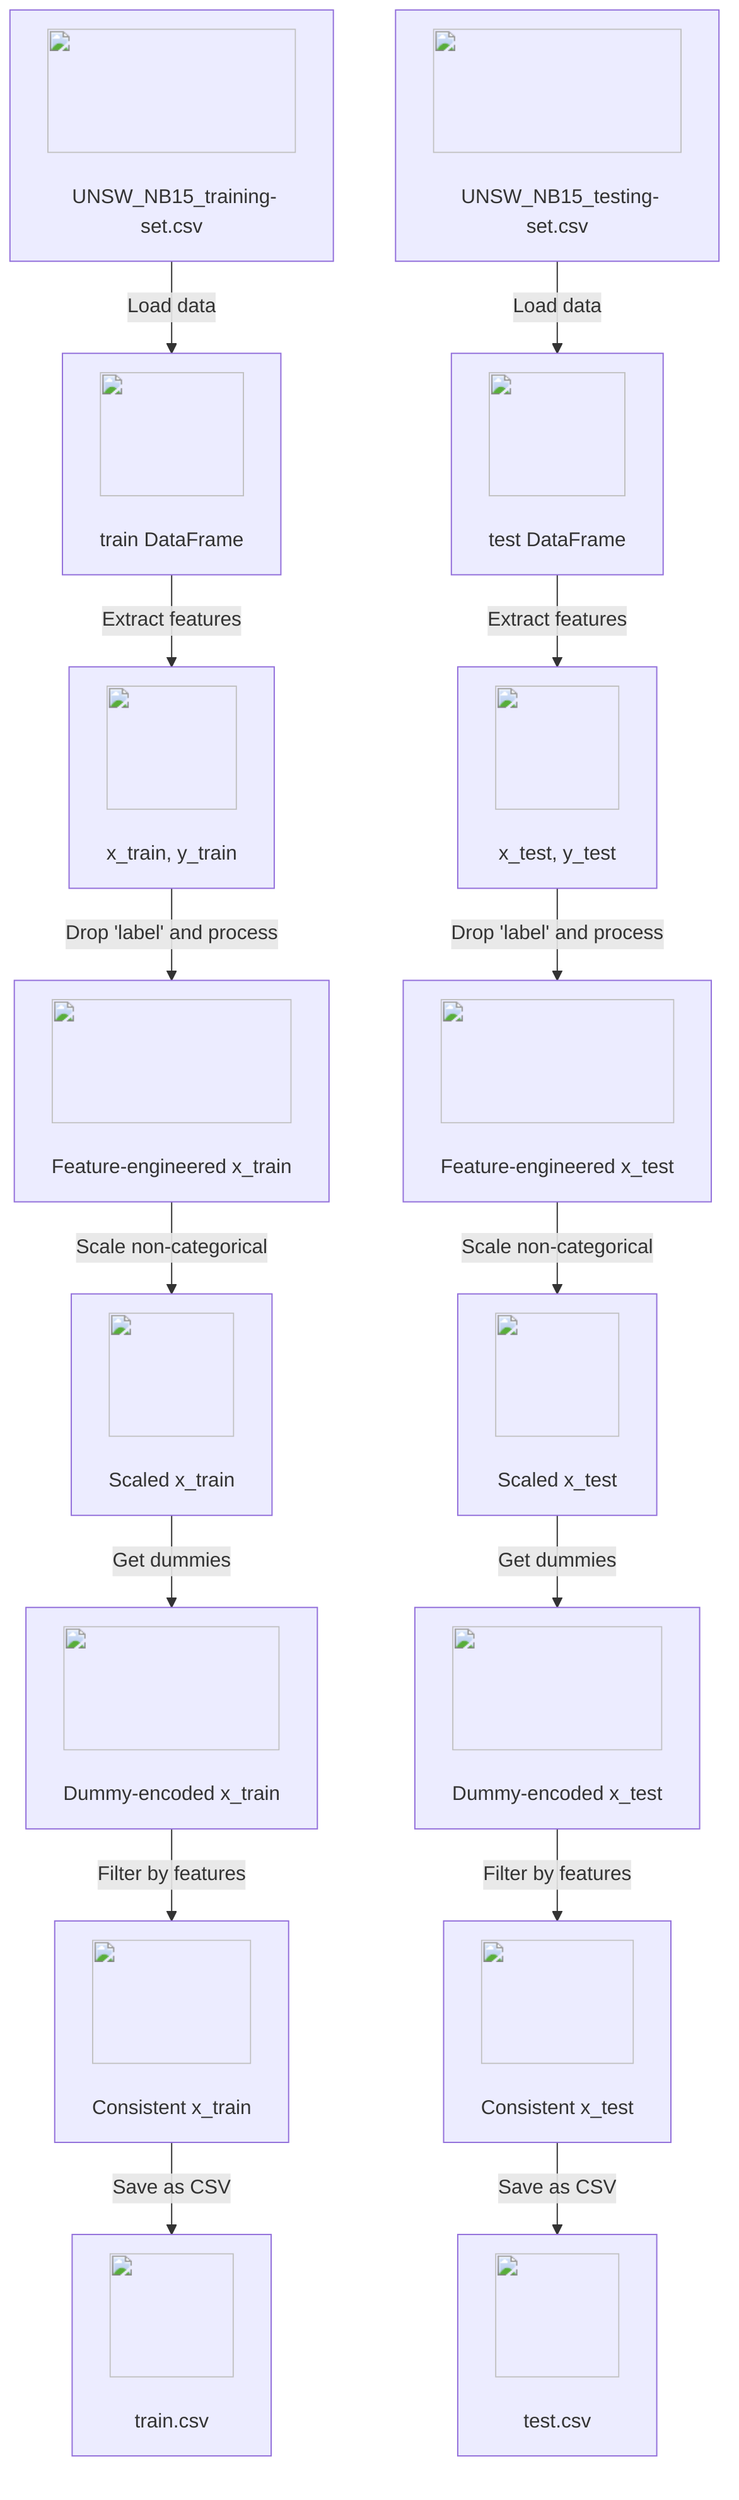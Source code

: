 flowchart TD
    %% Data Sources
    A["<img src='icons/file.svg' width=100 height=100/> <br/> UNSW_NB15_training-set.csv"] -->|Load data| B["<img src='icons/table.svg' width=100 height=100/> <br/> train DataFrame"]
    C["<img src='icons/file.svg' width=100 height=100/> <br/> UNSW_NB15_testing-set.csv"] -->|Load data| D["<img src='icons/table.svg' width=100 height=100/> <br/> test DataFrame"]

    %% Data Preparation and Processing
    B -->|Extract features| E["<img src='icons/column_split.svg' width=100 height=100/> <br/> x_train, y_train"]
    D -->|Extract features| F["<img src='icons/column_split.svg' width=100 height=100/> <br/> x_test, y_test"]

    %% Feature Engineering
    E -->|Drop 'label' and process| G["<img src='icons/column_split.svg' width=100 height=100/> <br/> Feature-engineered x_train"]
    F -->|Drop 'label' and process| H["<img src='icons/column_split.svg' width=100 height=100/> <br/> Feature-engineered x_test"]

    %% Scaling
    G -->|Scale non-categorical| I["<img src='icons/column_split.svg' width=100 height=100/> <br/> Scaled x_train"]
    H -->|Scale non-categorical| J["<img src='icons/column_split.svg' width=100 height=100/> <br/> Scaled x_test"]

    %% Convert to Dummy Variables
    I -->|Get dummies| K["<img src='icons/column_split.svg' width=100 height=100/> <br/> Dummy-encoded x_train"]
    J -->|Get dummies| L["<img src='icons/column_split.svg' width=100 height=100/> <br/> Dummy-encoded x_test"]

    %% Consistent Features
    K -->|Filter by features| M["<img src='icons/column_split.svg' width=100 height=100/> <br/> Consistent x_train"]
    L -->|Filter by features| N["<img src='icons/column_split.svg' width=100 height=100/> <br/> Consistent x_test"]

    %% Save Processed Data
    M -->|Save as CSV| O["<img src='icons/file.svg' width=100 height=100/> <br/> train.csv"]
    N -->|Save as CSV| P["<img src='icons/file.svg' width=100 height=100/> <br/> test.csv"]